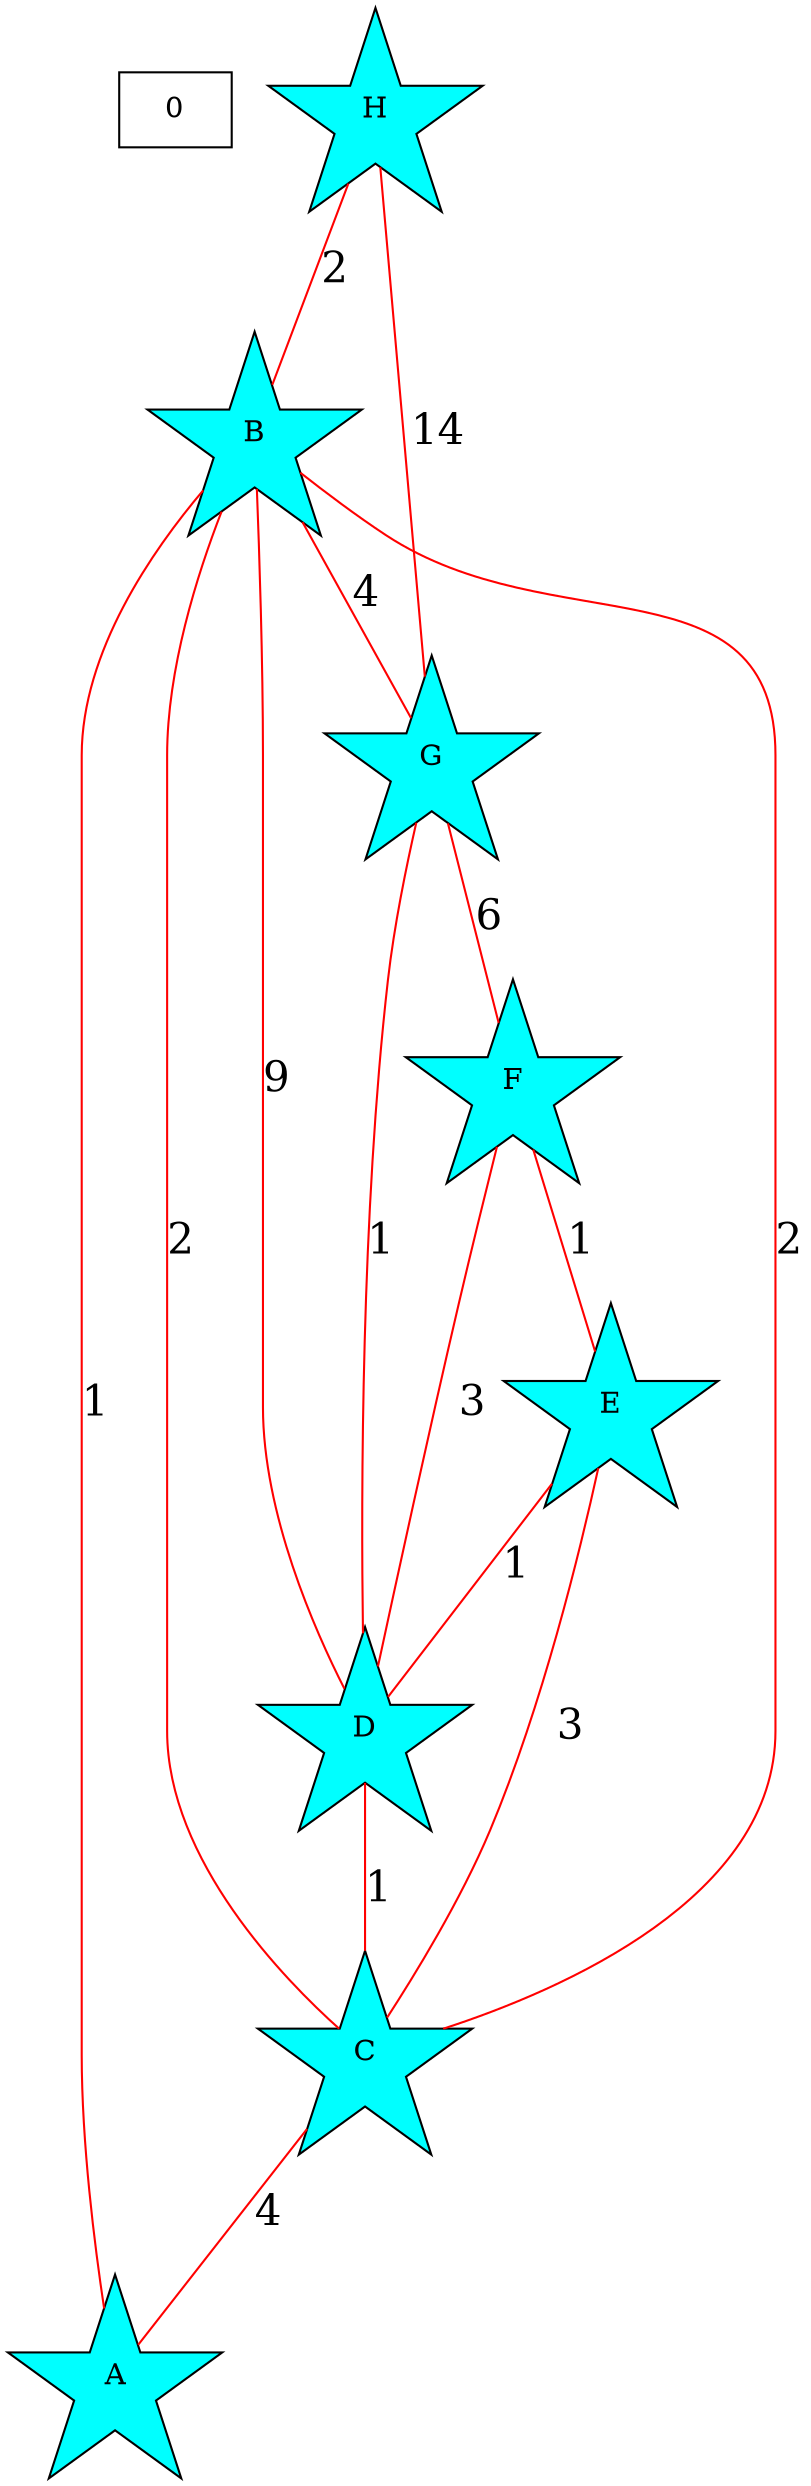 graph {
0 [shape="box"];
node [shape="star" style="filled" fillcolor="aqua"];
edge [fontsize="20pt" color="red"];
H--B [label="2"];
H--G [label="14"];
B--G [label="4"];
G--F [label="6"];
G--D [label="1"];
F--D [label="3"];
F--E [label="1"];
E--D [label="1"];
D--C [label="1"];
E--C [label="3"];
C--A [label="4"];
C--B [label="2"];
B--A [label="1"];
B--D [label="9"];
B--C [label="2"];
}
